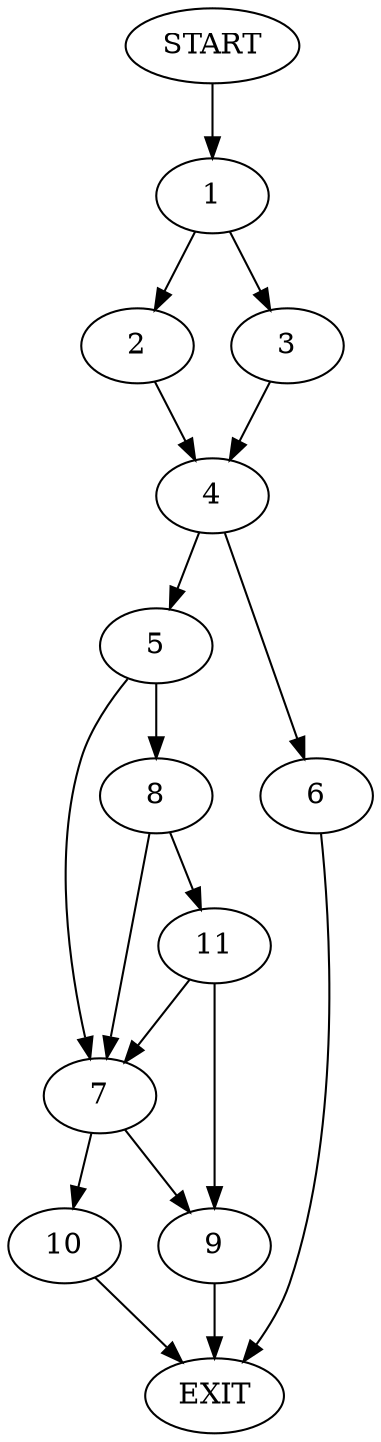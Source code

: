 digraph {
0 [label="START"]
12 [label="EXIT"]
0 -> 1
1 -> 2
1 -> 3
3 -> 4
2 -> 4
4 -> 5
4 -> 6
5 -> 7
5 -> 8
6 -> 12
7 -> 9
7 -> 10
8 -> 7
8 -> 11
11 -> 7
11 -> 9
9 -> 12
10 -> 12
}

